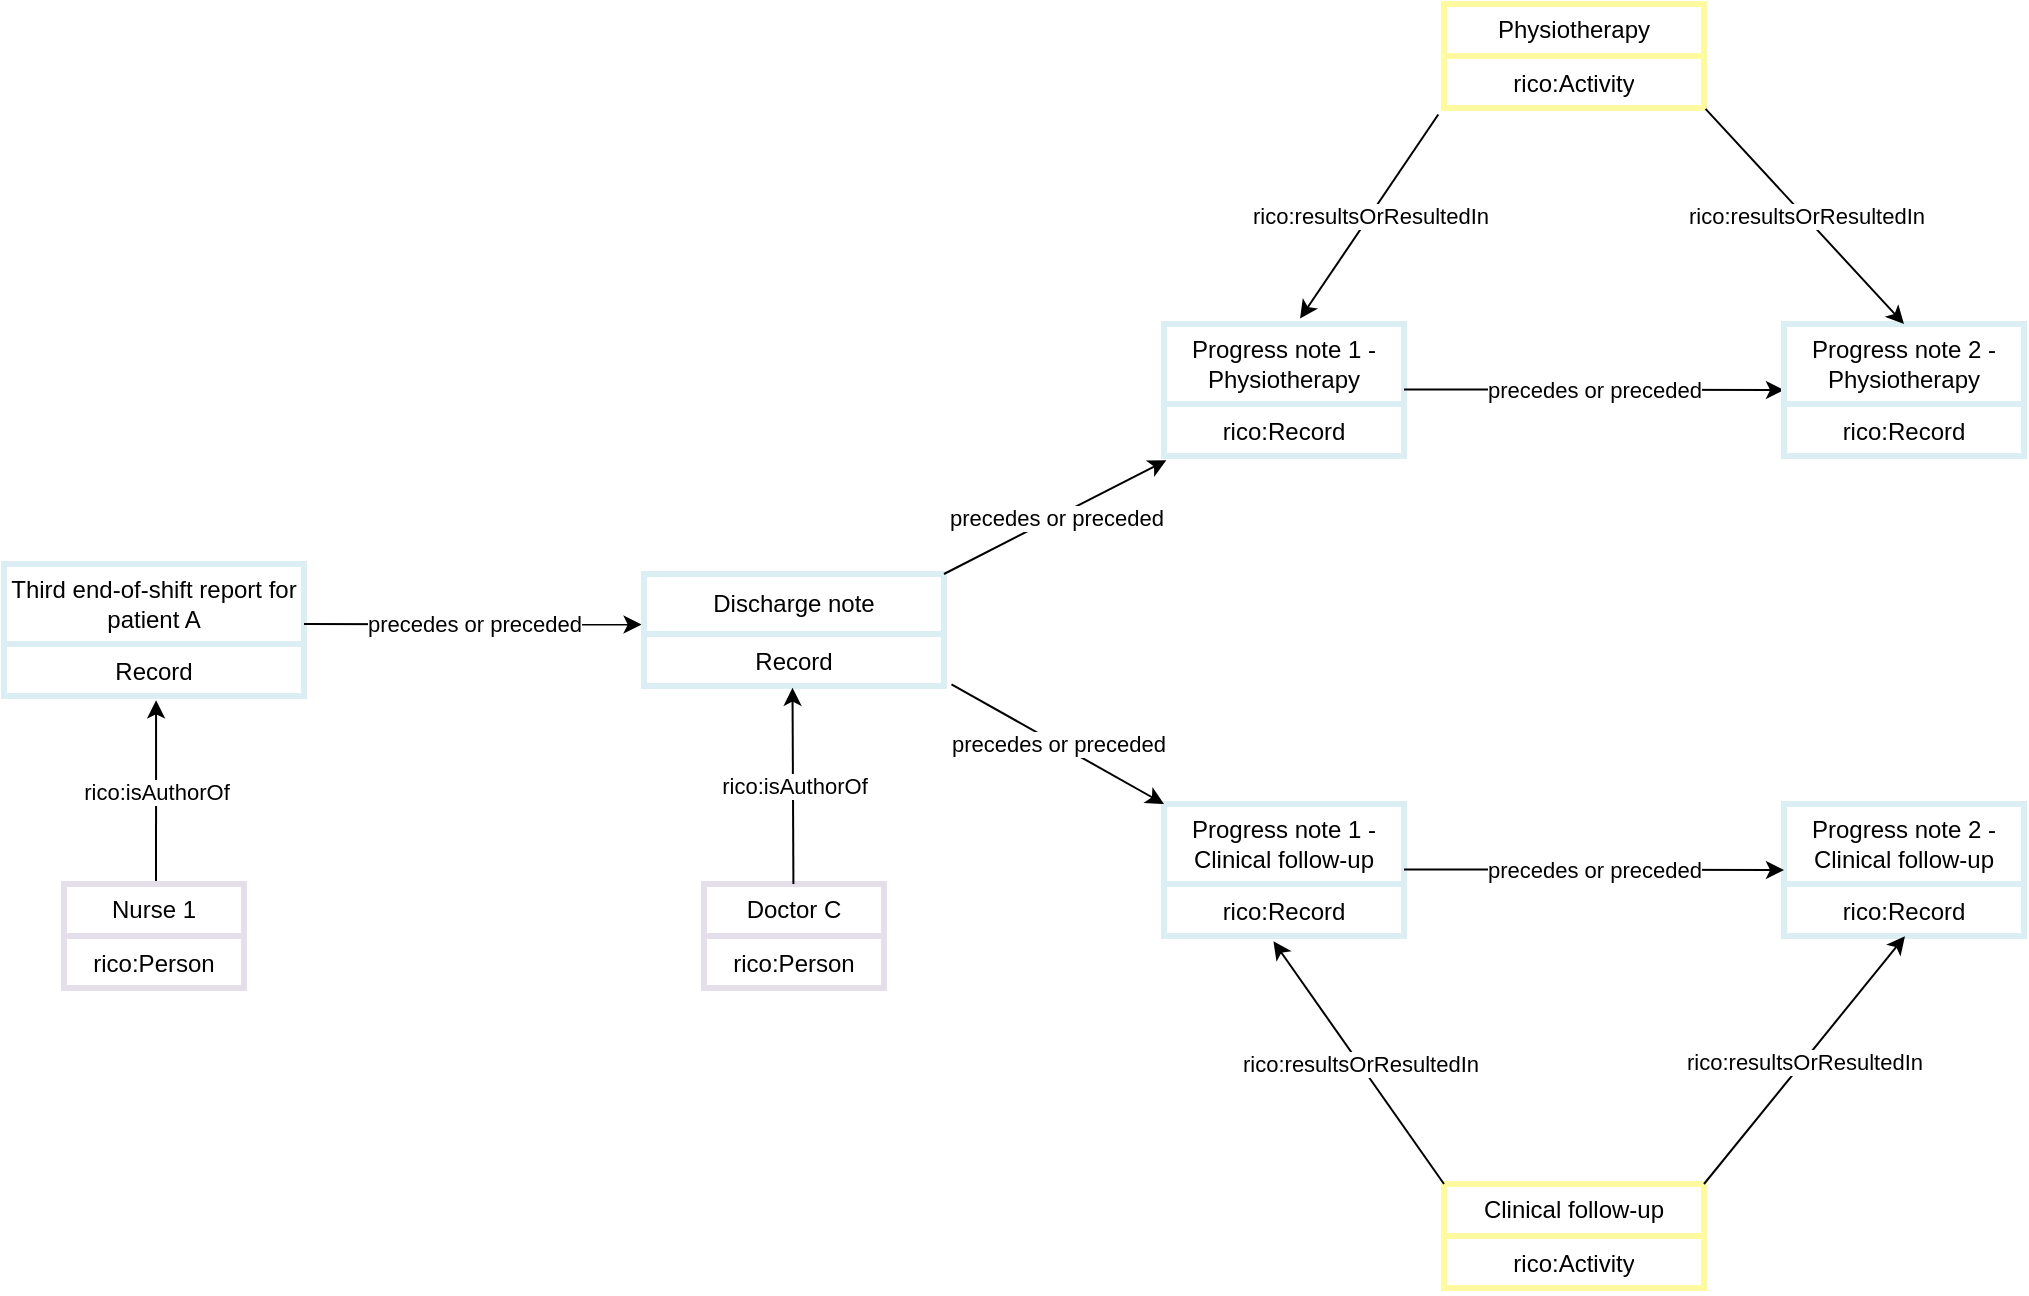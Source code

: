 <mxfile version="26.0.16">
  <diagram name="Page-1" id="3I6mRa5P5nZsIQNZ7VRq">
    <mxGraphModel dx="1727" dy="1028" grid="1" gridSize="10" guides="1" tooltips="1" connect="1" arrows="1" fold="1" page="1" pageScale="1" pageWidth="4681" pageHeight="3300" math="0" shadow="0">
      <root>
        <mxCell id="0" />
        <mxCell id="1" parent="0" />
        <mxCell id="urL7mEImCn63v73o6za4-4" value="Third end-of-shift report for patient A" style="swimlane;fontStyle=0;childLayout=stackLayout;horizontal=1;startSize=40;strokeColor=#DAEEF3;strokeWidth=3;fillColor=none;horizontalStack=0;resizeParent=1;resizeParentMax=0;resizeLast=0;collapsible=1;marginBottom=0;whiteSpace=wrap;html=1;labelPadding=0;" parent="1" vertex="1">
          <mxGeometry x="320" y="440" width="150" height="66" as="geometry" />
        </mxCell>
        <mxCell id="urL7mEImCn63v73o6za4-5" value="Record" style="text;strokeColor=#DAEEF3;strokeWidth=3;fillColor=none;align=center;verticalAlign=top;spacingLeft=4;spacingRight=4;overflow=hidden;rotatable=0;points=[[0,0.5],[1,0.5]];portConstraint=eastwest;whiteSpace=wrap;html=1;" parent="urL7mEImCn63v73o6za4-4" vertex="1">
          <mxGeometry y="40" width="150" height="26" as="geometry" />
        </mxCell>
        <mxCell id="b30LxCP4fcDU4QTcQA5X-1" value="" style="endArrow=classic;html=1;rounded=0;entryX=-0.008;entryY=0.452;entryDx=0;entryDy=0;entryPerimeter=0;" edge="1" parent="1" target="b30LxCP4fcDU4QTcQA5X-3">
          <mxGeometry relative="1" as="geometry">
            <mxPoint x="470" y="470" as="sourcePoint" />
            <mxPoint x="670" y="470" as="targetPoint" />
          </mxGeometry>
        </mxCell>
        <mxCell id="b30LxCP4fcDU4QTcQA5X-2" value="precedes or preceded" style="edgeLabel;resizable=0;html=1;;align=center;verticalAlign=middle;" connectable="0" vertex="1" parent="b30LxCP4fcDU4QTcQA5X-1">
          <mxGeometry relative="1" as="geometry" />
        </mxCell>
        <mxCell id="b30LxCP4fcDU4QTcQA5X-3" value="Discharge note" style="swimlane;fontStyle=0;childLayout=stackLayout;horizontal=1;startSize=30;strokeColor=#DAEEF3;strokeWidth=3;fillColor=none;horizontalStack=0;resizeParent=1;resizeParentMax=0;resizeLast=0;collapsible=1;marginBottom=0;whiteSpace=wrap;html=1;labelPadding=0;" vertex="1" parent="1">
          <mxGeometry x="640" y="445" width="150" height="56" as="geometry" />
        </mxCell>
        <mxCell id="b30LxCP4fcDU4QTcQA5X-4" value="Record" style="text;strokeColor=#DAEEF3;strokeWidth=3;fillColor=none;align=center;verticalAlign=top;spacingLeft=4;spacingRight=4;overflow=hidden;rotatable=0;points=[[0,0.5],[1,0.5]];portConstraint=eastwest;whiteSpace=wrap;html=1;" vertex="1" parent="b30LxCP4fcDU4QTcQA5X-3">
          <mxGeometry y="30" width="150" height="26" as="geometry" />
        </mxCell>
        <mxCell id="b30LxCP4fcDU4QTcQA5X-5" value="" style="endArrow=classic;html=1;rounded=0;entryX=0.507;entryY=1.082;entryDx=0;entryDy=0;entryPerimeter=0;" edge="1" parent="1" target="urL7mEImCn63v73o6za4-5">
          <mxGeometry relative="1" as="geometry">
            <mxPoint x="396" y="600" as="sourcePoint" />
            <mxPoint x="480" y="600" as="targetPoint" />
          </mxGeometry>
        </mxCell>
        <mxCell id="b30LxCP4fcDU4QTcQA5X-6" value="rico:isAuthorOf" style="edgeLabel;resizable=0;html=1;;align=center;verticalAlign=middle;" connectable="0" vertex="1" parent="b30LxCP4fcDU4QTcQA5X-5">
          <mxGeometry relative="1" as="geometry" />
        </mxCell>
        <mxCell id="b30LxCP4fcDU4QTcQA5X-7" value="Nurse 1" style="swimlane;fontStyle=0;childLayout=stackLayout;horizontal=1;startSize=26;strokeColor=#E5DFEC;strokeWidth=3;fillColor=none;horizontalStack=0;resizeParent=1;resizeParentMax=0;resizeLast=0;collapsible=1;marginBottom=0;whiteSpace=wrap;html=1;" vertex="1" parent="1">
          <mxGeometry x="350" y="600" width="90" height="52" as="geometry" />
        </mxCell>
        <mxCell id="b30LxCP4fcDU4QTcQA5X-8" value="rico:Person" style="text;strokeColor=#E5DFEC;strokeWidth=3;fillColor=none;align=center;verticalAlign=top;spacingLeft=4;spacingRight=4;overflow=hidden;rotatable=0;points=[[0,0.5],[1,0.5]];portConstraint=eastwest;whiteSpace=wrap;html=1;" vertex="1" parent="b30LxCP4fcDU4QTcQA5X-7">
          <mxGeometry y="26" width="90" height="26" as="geometry" />
        </mxCell>
        <mxCell id="b30LxCP4fcDU4QTcQA5X-9" value="Doctor C" style="swimlane;fontStyle=0;childLayout=stackLayout;horizontal=1;startSize=26;strokeColor=#E5DFEC;strokeWidth=3;fillColor=none;horizontalStack=0;resizeParent=1;resizeParentMax=0;resizeLast=0;collapsible=1;marginBottom=0;whiteSpace=wrap;html=1;" vertex="1" parent="1">
          <mxGeometry x="670" y="600" width="90" height="52" as="geometry" />
        </mxCell>
        <mxCell id="b30LxCP4fcDU4QTcQA5X-10" value="rico:Person" style="text;strokeColor=#E5DFEC;strokeWidth=3;fillColor=none;align=center;verticalAlign=top;spacingLeft=4;spacingRight=4;overflow=hidden;rotatable=0;points=[[0,0.5],[1,0.5]];portConstraint=eastwest;whiteSpace=wrap;html=1;" vertex="1" parent="b30LxCP4fcDU4QTcQA5X-9">
          <mxGeometry y="26" width="90" height="26" as="geometry" />
        </mxCell>
        <mxCell id="b30LxCP4fcDU4QTcQA5X-11" value="" style="endArrow=classic;html=1;rounded=0;entryX=0.495;entryY=1.033;entryDx=0;entryDy=0;entryPerimeter=0;" edge="1" parent="1" target="b30LxCP4fcDU4QTcQA5X-4">
          <mxGeometry relative="1" as="geometry">
            <mxPoint x="714.71" y="600" as="sourcePoint" />
            <mxPoint x="714.71" y="508" as="targetPoint" />
          </mxGeometry>
        </mxCell>
        <mxCell id="b30LxCP4fcDU4QTcQA5X-12" value="rico:isAuthorOf" style="edgeLabel;resizable=0;html=1;;align=center;verticalAlign=middle;" connectable="0" vertex="1" parent="b30LxCP4fcDU4QTcQA5X-11">
          <mxGeometry relative="1" as="geometry" />
        </mxCell>
        <mxCell id="b30LxCP4fcDU4QTcQA5X-13" value="" style="endArrow=classic;html=1;rounded=0;exitX=1;exitY=0;exitDx=0;exitDy=0;entryX=0.01;entryY=1.082;entryDx=0;entryDy=0;entryPerimeter=0;" edge="1" parent="1" source="b30LxCP4fcDU4QTcQA5X-3" target="b30LxCP4fcDU4QTcQA5X-16">
          <mxGeometry relative="1" as="geometry">
            <mxPoint x="810" y="440" as="sourcePoint" />
            <mxPoint x="920" y="340" as="targetPoint" />
          </mxGeometry>
        </mxCell>
        <mxCell id="b30LxCP4fcDU4QTcQA5X-14" value="precedes or preceded" style="edgeLabel;resizable=0;html=1;;align=center;verticalAlign=middle;" connectable="0" vertex="1" parent="b30LxCP4fcDU4QTcQA5X-13">
          <mxGeometry relative="1" as="geometry" />
        </mxCell>
        <mxCell id="b30LxCP4fcDU4QTcQA5X-15" value="Progress note 1 - Physiotherapy" style="swimlane;fontStyle=0;childLayout=stackLayout;horizontal=1;startSize=40;strokeColor=#DAEEF3;strokeWidth=3;fillColor=none;horizontalStack=0;resizeParent=1;resizeParentMax=0;resizeLast=0;collapsible=1;marginBottom=0;whiteSpace=wrap;html=1;" vertex="1" parent="1">
          <mxGeometry x="900" y="320" width="120" height="66" as="geometry" />
        </mxCell>
        <mxCell id="b30LxCP4fcDU4QTcQA5X-16" value="rico:Record" style="text;strokeColor=#DAEEF3;strokeWidth=3;fillColor=none;align=center;verticalAlign=top;spacingLeft=4;spacingRight=4;overflow=hidden;rotatable=0;points=[[0,0.5],[1,0.5]];portConstraint=eastwest;whiteSpace=wrap;html=1;" vertex="1" parent="b30LxCP4fcDU4QTcQA5X-15">
          <mxGeometry y="40" width="120" height="26" as="geometry" />
        </mxCell>
        <mxCell id="b30LxCP4fcDU4QTcQA5X-17" value="Progress note 1 - Clinical follow-up" style="swimlane;fontStyle=0;childLayout=stackLayout;horizontal=1;startSize=40;strokeColor=#DAEEF3;strokeWidth=3;fillColor=none;horizontalStack=0;resizeParent=1;resizeParentMax=0;resizeLast=0;collapsible=1;marginBottom=0;whiteSpace=wrap;html=1;" vertex="1" parent="1">
          <mxGeometry x="900" y="560" width="120" height="66" as="geometry" />
        </mxCell>
        <mxCell id="b30LxCP4fcDU4QTcQA5X-18" value="rico:Record" style="text;strokeColor=#DAEEF3;strokeWidth=3;fillColor=none;align=center;verticalAlign=top;spacingLeft=4;spacingRight=4;overflow=hidden;rotatable=0;points=[[0,0.5],[1,0.5]];portConstraint=eastwest;whiteSpace=wrap;html=1;" vertex="1" parent="b30LxCP4fcDU4QTcQA5X-17">
          <mxGeometry y="40" width="120" height="26" as="geometry" />
        </mxCell>
        <mxCell id="b30LxCP4fcDU4QTcQA5X-19" value="" style="endArrow=classic;html=1;rounded=0;exitX=1.025;exitY=0.967;exitDx=0;exitDy=0;entryX=0;entryY=0;entryDx=0;entryDy=0;exitPerimeter=0;" edge="1" parent="1" source="b30LxCP4fcDU4QTcQA5X-4" target="b30LxCP4fcDU4QTcQA5X-17">
          <mxGeometry relative="1" as="geometry">
            <mxPoint x="854" y="577" as="sourcePoint" />
            <mxPoint x="1000" y="460" as="targetPoint" />
          </mxGeometry>
        </mxCell>
        <mxCell id="b30LxCP4fcDU4QTcQA5X-20" value="precedes or preceded" style="edgeLabel;resizable=0;html=1;;align=center;verticalAlign=middle;" connectable="0" vertex="1" parent="b30LxCP4fcDU4QTcQA5X-19">
          <mxGeometry relative="1" as="geometry" />
        </mxCell>
        <mxCell id="b30LxCP4fcDU4QTcQA5X-21" value="" style="endArrow=classic;html=1;rounded=0;entryX=0;entryY=0.5;entryDx=0;entryDy=0;" edge="1" parent="1" target="b30LxCP4fcDU4QTcQA5X-23">
          <mxGeometry relative="1" as="geometry">
            <mxPoint x="1020" y="352.71" as="sourcePoint" />
            <mxPoint x="1189" y="352.71" as="targetPoint" />
          </mxGeometry>
        </mxCell>
        <mxCell id="b30LxCP4fcDU4QTcQA5X-22" value="precedes or preceded" style="edgeLabel;resizable=0;html=1;;align=center;verticalAlign=middle;" connectable="0" vertex="1" parent="b30LxCP4fcDU4QTcQA5X-21">
          <mxGeometry relative="1" as="geometry" />
        </mxCell>
        <mxCell id="b30LxCP4fcDU4QTcQA5X-23" value="Progress note 2 - Physiotherapy" style="swimlane;fontStyle=0;childLayout=stackLayout;horizontal=1;startSize=40;strokeColor=#DAEEF3;strokeWidth=3;fillColor=none;horizontalStack=0;resizeParent=1;resizeParentMax=0;resizeLast=0;collapsible=1;marginBottom=0;whiteSpace=wrap;html=1;" vertex="1" parent="1">
          <mxGeometry x="1210" y="320" width="120" height="66" as="geometry" />
        </mxCell>
        <mxCell id="b30LxCP4fcDU4QTcQA5X-24" value="rico:Record" style="text;strokeColor=#DAEEF3;strokeWidth=3;fillColor=none;align=center;verticalAlign=top;spacingLeft=4;spacingRight=4;overflow=hidden;rotatable=0;points=[[0,0.5],[1,0.5]];portConstraint=eastwest;whiteSpace=wrap;html=1;" vertex="1" parent="b30LxCP4fcDU4QTcQA5X-23">
          <mxGeometry y="40" width="120" height="26" as="geometry" />
        </mxCell>
        <mxCell id="b30LxCP4fcDU4QTcQA5X-25" value="Progress note 2 - Clinical follow-up" style="swimlane;fontStyle=0;childLayout=stackLayout;horizontal=1;startSize=40;strokeColor=#DAEEF3;strokeWidth=3;fillColor=none;horizontalStack=0;resizeParent=1;resizeParentMax=0;resizeLast=0;collapsible=1;marginBottom=0;whiteSpace=wrap;html=1;" vertex="1" parent="1">
          <mxGeometry x="1210" y="560" width="120" height="66" as="geometry" />
        </mxCell>
        <mxCell id="b30LxCP4fcDU4QTcQA5X-26" value="rico:Record" style="text;strokeColor=#DAEEF3;strokeWidth=3;fillColor=none;align=center;verticalAlign=top;spacingLeft=4;spacingRight=4;overflow=hidden;rotatable=0;points=[[0,0.5],[1,0.5]];portConstraint=eastwest;whiteSpace=wrap;html=1;" vertex="1" parent="b30LxCP4fcDU4QTcQA5X-25">
          <mxGeometry y="40" width="120" height="26" as="geometry" />
        </mxCell>
        <mxCell id="b30LxCP4fcDU4QTcQA5X-27" value="" style="endArrow=classic;html=1;rounded=0;entryX=0;entryY=0.5;entryDx=0;entryDy=0;" edge="1" parent="1" target="b30LxCP4fcDU4QTcQA5X-25">
          <mxGeometry relative="1" as="geometry">
            <mxPoint x="1020" y="592.71" as="sourcePoint" />
            <mxPoint x="1189" y="592.71" as="targetPoint" />
          </mxGeometry>
        </mxCell>
        <mxCell id="b30LxCP4fcDU4QTcQA5X-28" value="precedes or preceded" style="edgeLabel;resizable=0;html=1;;align=center;verticalAlign=middle;" connectable="0" vertex="1" parent="b30LxCP4fcDU4QTcQA5X-27">
          <mxGeometry relative="1" as="geometry" />
        </mxCell>
        <mxCell id="b30LxCP4fcDU4QTcQA5X-29" value="Physiotherapy" style="swimlane;fontStyle=0;childLayout=stackLayout;horizontal=1;startSize=26;strokeColor=#FFFAA0;strokeWidth=3;fillColor=none;horizontalStack=0;resizeParent=1;resizeParentMax=0;resizeLast=0;collapsible=1;marginBottom=0;whiteSpace=wrap;html=1;" vertex="1" parent="1">
          <mxGeometry x="1040" y="160" width="130" height="52" as="geometry" />
        </mxCell>
        <mxCell id="b30LxCP4fcDU4QTcQA5X-30" value="rico:Activity" style="text;strokeColor=#FFFAA0;strokeWidth=3;fillColor=none;align=center;verticalAlign=top;spacingLeft=4;spacingRight=4;overflow=hidden;rotatable=0;points=[[0,0.5],[1,0.5]];portConstraint=eastwest;whiteSpace=wrap;html=1;" vertex="1" parent="b30LxCP4fcDU4QTcQA5X-29">
          <mxGeometry y="26" width="130" height="26" as="geometry" />
        </mxCell>
        <mxCell id="b30LxCP4fcDU4QTcQA5X-31" value="" style="endArrow=classic;html=1;rounded=0;entryX=0.567;entryY=-0.041;entryDx=0;entryDy=0;entryPerimeter=0;exitX=-0.022;exitY=1.126;exitDx=0;exitDy=0;exitPerimeter=0;" edge="1" parent="1" source="b30LxCP4fcDU4QTcQA5X-30" target="b30LxCP4fcDU4QTcQA5X-15">
          <mxGeometry relative="1" as="geometry">
            <mxPoint x="820" y="260.0" as="sourcePoint" />
            <mxPoint x="990" y="260" as="targetPoint" />
          </mxGeometry>
        </mxCell>
        <mxCell id="b30LxCP4fcDU4QTcQA5X-32" value="rico:resultsOrResultedIn" style="edgeLabel;resizable=0;html=1;;align=center;verticalAlign=middle;" connectable="0" vertex="1" parent="b30LxCP4fcDU4QTcQA5X-31">
          <mxGeometry relative="1" as="geometry" />
        </mxCell>
        <mxCell id="b30LxCP4fcDU4QTcQA5X-33" value="" style="endArrow=classic;html=1;rounded=0;entryX=0.5;entryY=0;entryDx=0;entryDy=0;exitX=1.006;exitY=1.016;exitDx=0;exitDy=0;exitPerimeter=0;" edge="1" parent="1" source="b30LxCP4fcDU4QTcQA5X-30" target="b30LxCP4fcDU4QTcQA5X-23">
          <mxGeometry relative="1" as="geometry">
            <mxPoint x="1190" y="235" as="sourcePoint" />
            <mxPoint x="1090" y="327" as="targetPoint" />
          </mxGeometry>
        </mxCell>
        <mxCell id="b30LxCP4fcDU4QTcQA5X-34" value="rico:resultsOrResultedIn" style="edgeLabel;resizable=0;html=1;;align=center;verticalAlign=middle;" connectable="0" vertex="1" parent="b30LxCP4fcDU4QTcQA5X-33">
          <mxGeometry relative="1" as="geometry" />
        </mxCell>
        <mxCell id="b30LxCP4fcDU4QTcQA5X-35" value="Clinical follow-up" style="swimlane;fontStyle=0;childLayout=stackLayout;horizontal=1;startSize=26;strokeColor=#FFFAA0;strokeWidth=3;fillColor=none;horizontalStack=0;resizeParent=1;resizeParentMax=0;resizeLast=0;collapsible=1;marginBottom=0;whiteSpace=wrap;html=1;" vertex="1" parent="1">
          <mxGeometry x="1040" y="750" width="130" height="52" as="geometry" />
        </mxCell>
        <mxCell id="b30LxCP4fcDU4QTcQA5X-36" value="rico:Activity" style="text;strokeColor=#FFFAA0;strokeWidth=3;fillColor=none;align=center;verticalAlign=top;spacingLeft=4;spacingRight=4;overflow=hidden;rotatable=0;points=[[0,0.5],[1,0.5]];portConstraint=eastwest;whiteSpace=wrap;html=1;" vertex="1" parent="b30LxCP4fcDU4QTcQA5X-35">
          <mxGeometry y="26" width="130" height="26" as="geometry" />
        </mxCell>
        <mxCell id="b30LxCP4fcDU4QTcQA5X-37" value="" style="endArrow=classic;html=1;rounded=0;entryX=0.456;entryY=1.103;entryDx=0;entryDy=0;entryPerimeter=0;exitX=0;exitY=0;exitDx=0;exitDy=0;" edge="1" parent="1" source="b30LxCP4fcDU4QTcQA5X-35" target="b30LxCP4fcDU4QTcQA5X-18">
          <mxGeometry relative="1" as="geometry">
            <mxPoint x="1020" y="680" as="sourcePoint" />
            <mxPoint x="930" y="782" as="targetPoint" />
          </mxGeometry>
        </mxCell>
        <mxCell id="b30LxCP4fcDU4QTcQA5X-38" value="rico:resultsOrResultedIn" style="edgeLabel;resizable=0;html=1;;align=center;verticalAlign=middle;" connectable="0" vertex="1" parent="b30LxCP4fcDU4QTcQA5X-37">
          <mxGeometry relative="1" as="geometry" />
        </mxCell>
        <mxCell id="b30LxCP4fcDU4QTcQA5X-39" value="" style="endArrow=classic;html=1;rounded=0;entryX=0.504;entryY=1.006;entryDx=0;entryDy=0;entryPerimeter=0;exitX=1;exitY=0;exitDx=0;exitDy=0;" edge="1" parent="1" source="b30LxCP4fcDU4QTcQA5X-35" target="b30LxCP4fcDU4QTcQA5X-26">
          <mxGeometry relative="1" as="geometry">
            <mxPoint x="1200" y="773" as="sourcePoint" />
            <mxPoint x="1115" y="652" as="targetPoint" />
          </mxGeometry>
        </mxCell>
        <mxCell id="b30LxCP4fcDU4QTcQA5X-40" value="rico:resultsOrResultedIn" style="edgeLabel;resizable=0;html=1;;align=center;verticalAlign=middle;" connectable="0" vertex="1" parent="b30LxCP4fcDU4QTcQA5X-39">
          <mxGeometry relative="1" as="geometry" />
        </mxCell>
      </root>
    </mxGraphModel>
  </diagram>
</mxfile>
